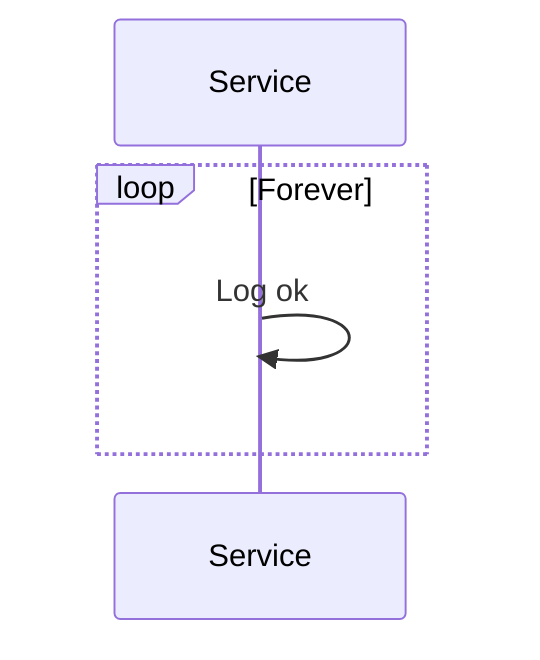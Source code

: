 sequenceDiagram
    %% > HttpUser.workerRun
    LOOP Forever
      Service ->> Service: Log ok
    END 
    %% < HttpUser.workerRun
